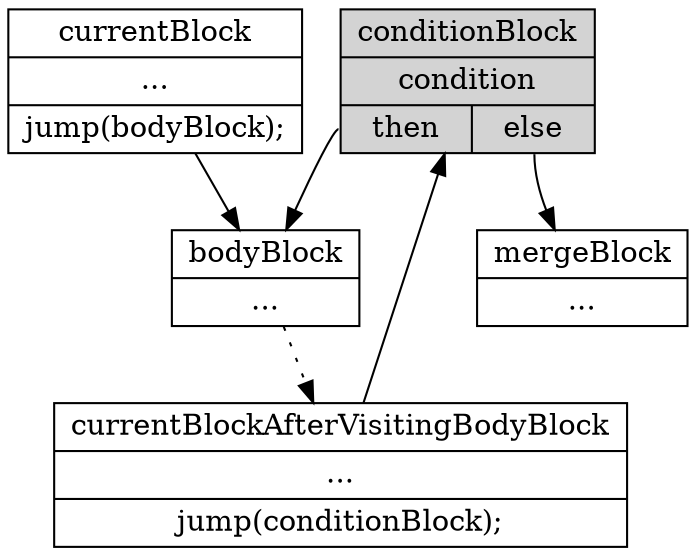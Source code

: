 digraph G {
    node [shape=record];
    conditionBlock [style=filled, color=black, fillcolor=lightgrey];
    currentBlock [label="{currentBlock|...|jump(bodyBlock);}"];
    conditionBlock [label="{conditionBlock|condition|{<true>then|<false>else}}"];
    currentBlockAfterVisitingBodyBlock [label="{currentBlockAfterVisitingBodyBlock|...|jump(conditionBlock);}"];
    bodyBlock [label="{bodyBlock|...}"];
    mergeBlock [label="{mergeBlock|...}"];
    currentBlock -> bodyBlock;
    conditionBlock:true -> bodyBlock;
    conditionBlock:false -> mergeBlock;
    bodyBlock -> currentBlockAfterVisitingBodyBlock [style=dotted];
    currentBlockAfterVisitingBodyBlock -> conditionBlock;
}